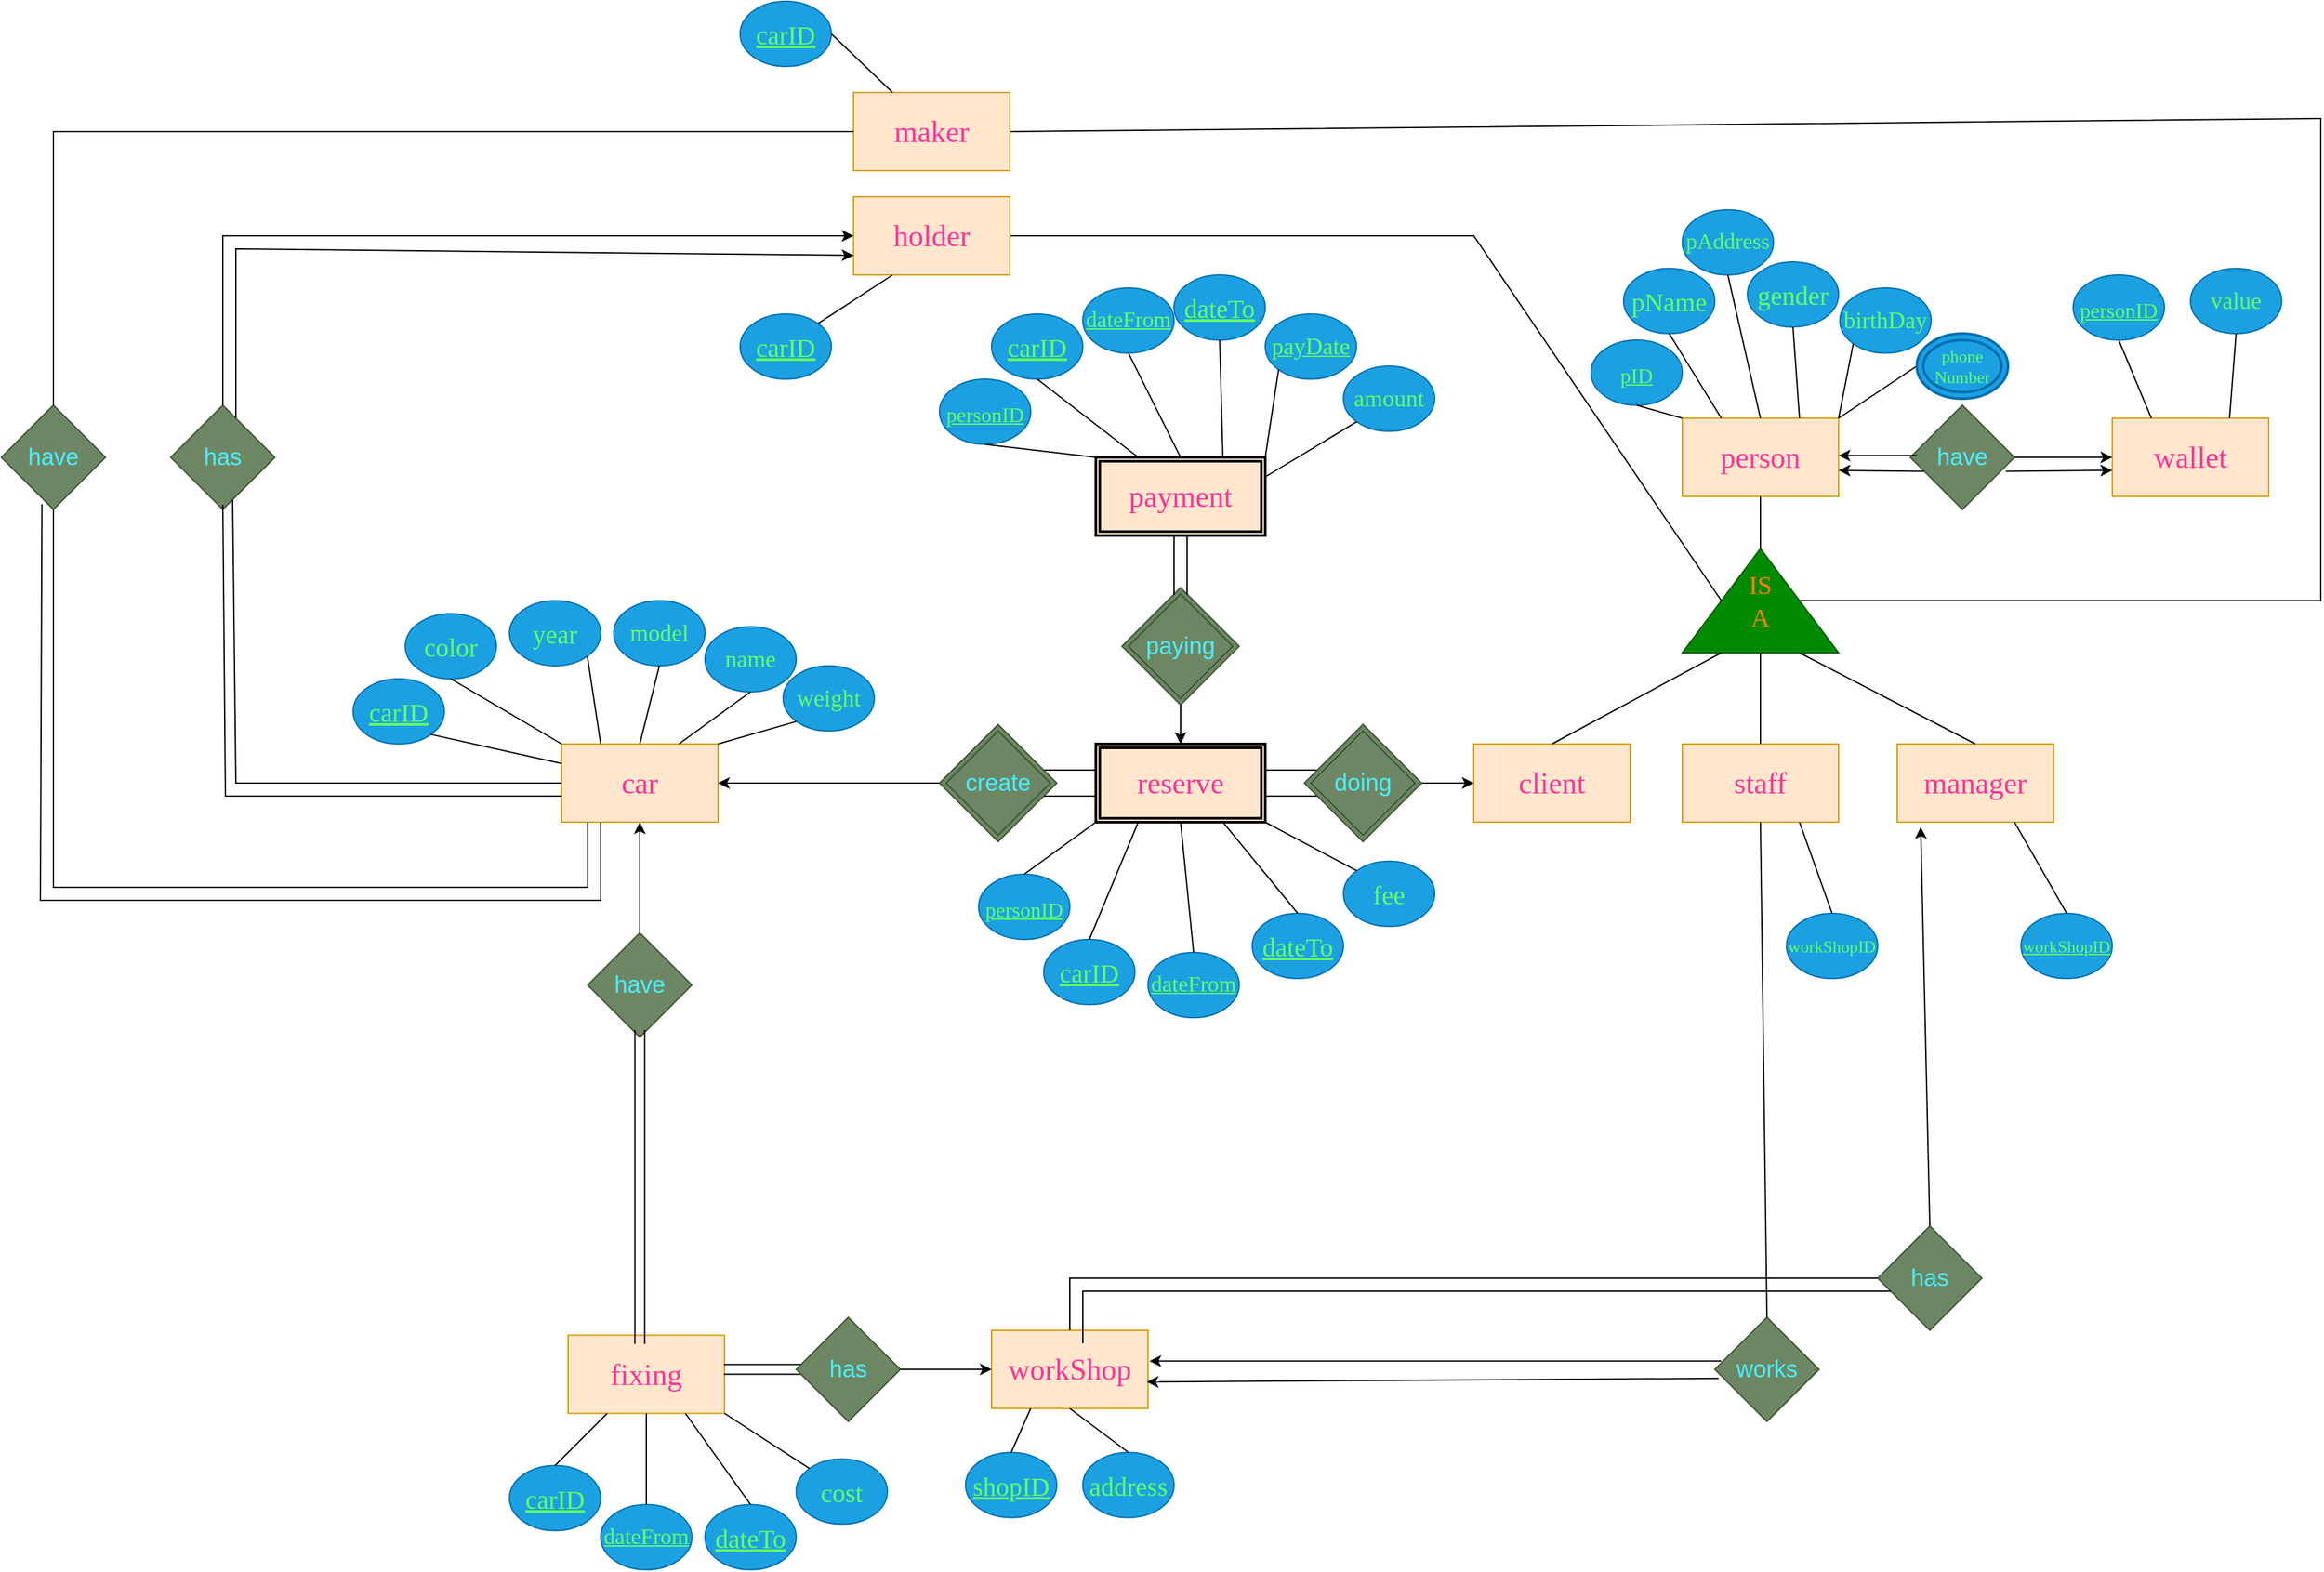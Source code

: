 <mxfile version="26.0.16">
  <diagram name="Page-1" id="fRl2iyi_1uMQqEXPaFhm">
    <mxGraphModel dx="2927" dy="2551" grid="1" gridSize="10" guides="1" tooltips="1" connect="1" arrows="1" fold="1" page="1" pageScale="1" pageWidth="827" pageHeight="1169" math="0" shadow="0">
      <root>
        <mxCell id="0" />
        <mxCell id="1" parent="0" />
        <mxCell id="0OkCAmIAAI_HGi2Hv4Mh-1" value="&lt;font&gt;car&lt;/font&gt;" style="rounded=0;whiteSpace=wrap;html=1;fillColor=#ffe6cc;strokeColor=#d79b00;fontColor=#FF3399;fontFamily=Comic Sans MS;fontSize=23;" parent="1" vertex="1">
          <mxGeometry x="190" y="320" width="120" height="60" as="geometry" />
        </mxCell>
        <mxCell id="0OkCAmIAAI_HGi2Hv4Mh-3" value="&lt;font&gt;client&lt;/font&gt;" style="rounded=0;whiteSpace=wrap;html=1;fillColor=#ffe6cc;strokeColor=#d79b00;fontColor=#FF3399;fontFamily=Comic Sans MS;fontSize=23;" parent="1" vertex="1">
          <mxGeometry x="890" y="320" width="120" height="60" as="geometry" />
        </mxCell>
        <mxCell id="cT8WpWTsaV4JPf6rcDv3-7" value="" style="shape=partialRectangle;whiteSpace=wrap;html=1;left=0;right=0;fillColor=none;" parent="1" vertex="1">
          <mxGeometry x="560" y="340" width="40" height="20" as="geometry" />
        </mxCell>
        <mxCell id="cT8WpWTsaV4JPf6rcDv3-8" value="" style="endArrow=classic;html=1;rounded=0;entryX=1;entryY=0.5;entryDx=0;entryDy=0;" parent="1" target="0OkCAmIAAI_HGi2Hv4Mh-1" edge="1">
          <mxGeometry width="50" height="50" relative="1" as="geometry">
            <mxPoint x="480" y="350" as="sourcePoint" />
            <mxPoint x="530" y="300" as="targetPoint" />
          </mxGeometry>
        </mxCell>
        <mxCell id="cT8WpWTsaV4JPf6rcDv3-11" value="" style="shape=partialRectangle;whiteSpace=wrap;html=1;left=0;right=0;fillColor=none;" parent="1" vertex="1">
          <mxGeometry x="730" y="340" width="40" height="20" as="geometry" />
        </mxCell>
        <mxCell id="cT8WpWTsaV4JPf6rcDv3-13" value="" style="endArrow=classic;html=1;rounded=0;entryX=0;entryY=0.5;entryDx=0;entryDy=0;exitX=1;exitY=0.5;exitDx=0;exitDy=0;" parent="1" target="0OkCAmIAAI_HGi2Hv4Mh-3" edge="1">
          <mxGeometry width="50" height="50" relative="1" as="geometry">
            <mxPoint x="840" y="350" as="sourcePoint" />
            <mxPoint x="450" y="360" as="targetPoint" />
          </mxGeometry>
        </mxCell>
        <mxCell id="cT8WpWTsaV4JPf6rcDv3-29" value="reserve" style="shape=ext;double=1;rounded=0;whiteSpace=wrap;html=1;fillColor=#ffe6cc;strokeColor=#000000;fontColor=#FF3399;align=center;verticalAlign=middle;fontFamily=Comic Sans MS;fontSize=23;strokeWidth=2;" parent="1" vertex="1">
          <mxGeometry x="600" y="320" width="130" height="60" as="geometry" />
        </mxCell>
        <mxCell id="cT8WpWTsaV4JPf6rcDv3-30" value="&lt;u style=&quot;font-size: 16px;&quot;&gt;personID&lt;/u&gt;" style="ellipse;whiteSpace=wrap;html=1;fillColor=#1ba1e2;fontColor=#66FF66;strokeColor=#006EAF;fontFamily=Times New Roman;fontSize=20;" parent="1" vertex="1">
          <mxGeometry x="510" y="420" width="70" height="50" as="geometry" />
        </mxCell>
        <mxCell id="cT8WpWTsaV4JPf6rcDv3-31" value="" style="endArrow=none;html=1;rounded=0;exitX=0.5;exitY=0;exitDx=0;exitDy=0;entryX=0;entryY=1;entryDx=0;entryDy=0;" parent="1" source="cT8WpWTsaV4JPf6rcDv3-30" target="cT8WpWTsaV4JPf6rcDv3-29" edge="1">
          <mxGeometry width="50" height="50" relative="1" as="geometry">
            <mxPoint x="545" y="580" as="sourcePoint" />
            <mxPoint x="675" y="520" as="targetPoint" />
          </mxGeometry>
        </mxCell>
        <mxCell id="cT8WpWTsaV4JPf6rcDv3-32" value="&lt;u&gt;carID&lt;/u&gt;" style="ellipse;whiteSpace=wrap;html=1;fillColor=#1ba1e2;fontColor=#66FF66;strokeColor=#006EAF;fontFamily=Times New Roman;fontSize=20;" parent="1" vertex="1">
          <mxGeometry x="560" y="470" width="70" height="50" as="geometry" />
        </mxCell>
        <mxCell id="cT8WpWTsaV4JPf6rcDv3-33" value="" style="endArrow=none;html=1;rounded=0;exitX=0.5;exitY=0;exitDx=0;exitDy=0;entryX=0.25;entryY=1;entryDx=0;entryDy=0;" parent="1" source="cT8WpWTsaV4JPf6rcDv3-32" target="cT8WpWTsaV4JPf6rcDv3-29" edge="1">
          <mxGeometry width="50" height="50" relative="1" as="geometry">
            <mxPoint x="615" y="620" as="sourcePoint" />
            <mxPoint x="670" y="420" as="targetPoint" />
          </mxGeometry>
        </mxCell>
        <mxCell id="F3ZU3AXajDH6FVEXSSdn-1" value="&lt;u&gt;dateFrom&lt;/u&gt;" style="ellipse;whiteSpace=wrap;html=1;fillColor=#1ba1e2;fontColor=#66FF66;strokeColor=#006EAF;fontFamily=Times New Roman;fontSize=17;" parent="1" vertex="1">
          <mxGeometry x="640" y="480" width="70" height="50" as="geometry" />
        </mxCell>
        <mxCell id="F3ZU3AXajDH6FVEXSSdn-2" value="" style="endArrow=none;html=1;rounded=0;exitX=0.5;exitY=0;exitDx=0;exitDy=0;entryX=0.5;entryY=1;entryDx=0;entryDy=0;" parent="1" source="F3ZU3AXajDH6FVEXSSdn-1" target="cT8WpWTsaV4JPf6rcDv3-29" edge="1">
          <mxGeometry width="50" height="50" relative="1" as="geometry">
            <mxPoint x="695" y="650" as="sourcePoint" />
            <mxPoint x="713" y="410" as="targetPoint" />
          </mxGeometry>
        </mxCell>
        <mxCell id="F3ZU3AXajDH6FVEXSSdn-3" value="&lt;u&gt;dateTo&lt;/u&gt;" style="ellipse;whiteSpace=wrap;html=1;fillColor=#1ba1e2;fontColor=#66FF66;strokeColor=#006EAF;fontFamily=Times New Roman;fontSize=20;" parent="1" vertex="1">
          <mxGeometry x="720" y="450" width="70" height="50" as="geometry" />
        </mxCell>
        <mxCell id="F3ZU3AXajDH6FVEXSSdn-4" value="" style="endArrow=none;html=1;rounded=0;exitX=0.5;exitY=0;exitDx=0;exitDy=0;entryX=0.75;entryY=1;entryDx=0;entryDy=0;" parent="1" source="F3ZU3AXajDH6FVEXSSdn-3" target="cT8WpWTsaV4JPf6rcDv3-29" edge="1">
          <mxGeometry width="50" height="50" relative="1" as="geometry">
            <mxPoint x="775" y="620" as="sourcePoint" />
            <mxPoint x="793" y="380" as="targetPoint" />
          </mxGeometry>
        </mxCell>
        <mxCell id="F3ZU3AXajDH6FVEXSSdn-5" value="fee" style="ellipse;whiteSpace=wrap;html=1;fillColor=#1ba1e2;fontColor=#66FF66;strokeColor=#006EAF;fontFamily=Times New Roman;fontSize=20;" parent="1" vertex="1">
          <mxGeometry x="790" y="410" width="70" height="50" as="geometry" />
        </mxCell>
        <mxCell id="F3ZU3AXajDH6FVEXSSdn-6" value="" style="endArrow=none;html=1;rounded=0;exitX=0;exitY=0;exitDx=0;exitDy=0;entryX=1;entryY=1;entryDx=0;entryDy=0;" parent="1" source="F3ZU3AXajDH6FVEXSSdn-5" target="cT8WpWTsaV4JPf6rcDv3-29" edge="1">
          <mxGeometry width="50" height="50" relative="1" as="geometry">
            <mxPoint x="835" y="570" as="sourcePoint" />
            <mxPoint x="853" y="330" as="targetPoint" />
          </mxGeometry>
        </mxCell>
        <mxCell id="F3ZU3AXajDH6FVEXSSdn-7" value="payment" style="shape=ext;double=1;rounded=0;whiteSpace=wrap;html=1;strokeColor=#000000;strokeWidth=2;align=center;verticalAlign=middle;fontFamily=Comic Sans MS;fontSize=23;fontColor=#FF3399;fillColor=#ffe6cc;" parent="1" vertex="1">
          <mxGeometry x="600" y="100" width="130" height="60" as="geometry" />
        </mxCell>
        <mxCell id="F3ZU3AXajDH6FVEXSSdn-8" value="&lt;font face=&quot;Tahoma&quot; style=&quot;font-size: 20px;&quot;&gt;IS&lt;/font&gt;&lt;div&gt;&lt;font face=&quot;Tahoma&quot; style=&quot;font-size: 20px;&quot;&gt;A&lt;/font&gt;&lt;/div&gt;" style="triangle;whiteSpace=wrap;html=1;direction=north;fillColor=#008a00;fontColor=#FF8000;strokeColor=#005700;fontSize=19;fontFamily=Lucida Console;" parent="1" vertex="1">
          <mxGeometry x="1050" y="170" width="120" height="80" as="geometry" />
        </mxCell>
        <mxCell id="F3ZU3AXajDH6FVEXSSdn-9" value="person" style="rounded=0;whiteSpace=wrap;html=1;fillColor=#ffe6cc;strokeColor=#d79b00;fontColor=#FF3399;fontFamily=Comic Sans MS;fontSize=23;" parent="1" vertex="1">
          <mxGeometry x="1050" y="70" width="120" height="60" as="geometry" />
        </mxCell>
        <mxCell id="F3ZU3AXajDH6FVEXSSdn-10" value="" style="endArrow=none;html=1;rounded=0;entryX=0.5;entryY=1;entryDx=0;entryDy=0;exitX=1;exitY=0.5;exitDx=0;exitDy=0;" parent="1" source="F3ZU3AXajDH6FVEXSSdn-8" target="F3ZU3AXajDH6FVEXSSdn-9" edge="1">
          <mxGeometry width="50" height="50" relative="1" as="geometry">
            <mxPoint x="1020" y="80" as="sourcePoint" />
            <mxPoint x="1070" y="30" as="targetPoint" />
          </mxGeometry>
        </mxCell>
        <mxCell id="F3ZU3AXajDH6FVEXSSdn-11" value="&lt;font style=&quot;font-size: 16px;&quot;&gt;&lt;u&gt;pID&lt;/u&gt;&lt;/font&gt;" style="ellipse;whiteSpace=wrap;html=1;fillColor=#1ba1e2;fontColor=#66FF66;strokeColor=#006EAF;fontFamily=Times New Roman;fontSize=20;" parent="1" vertex="1">
          <mxGeometry x="980" y="10" width="70" height="50" as="geometry" />
        </mxCell>
        <mxCell id="F3ZU3AXajDH6FVEXSSdn-12" value="" style="endArrow=none;html=1;rounded=0;exitX=0;exitY=0;exitDx=0;exitDy=0;entryX=0.5;entryY=1;entryDx=0;entryDy=0;" parent="1" source="F3ZU3AXajDH6FVEXSSdn-9" target="F3ZU3AXajDH6FVEXSSdn-11" edge="1">
          <mxGeometry width="50" height="50" relative="1" as="geometry">
            <mxPoint x="1165" as="sourcePoint" />
            <mxPoint x="1295" y="-60" as="targetPoint" />
          </mxGeometry>
        </mxCell>
        <mxCell id="F3ZU3AXajDH6FVEXSSdn-13" value="pName" style="ellipse;whiteSpace=wrap;html=1;fillColor=#1ba1e2;fontColor=#66FF66;strokeColor=#006EAF;fontFamily=Times New Roman;fontSize=20;" parent="1" vertex="1">
          <mxGeometry x="1005" y="-45" width="70" height="50" as="geometry" />
        </mxCell>
        <mxCell id="F3ZU3AXajDH6FVEXSSdn-14" value="" style="endArrow=none;html=1;rounded=0;exitX=0.25;exitY=0;exitDx=0;exitDy=0;entryX=0.5;entryY=1;entryDx=0;entryDy=0;" parent="1" source="F3ZU3AXajDH6FVEXSSdn-9" target="F3ZU3AXajDH6FVEXSSdn-13" edge="1">
          <mxGeometry width="50" height="50" relative="1" as="geometry">
            <mxPoint x="1195" as="sourcePoint" />
            <mxPoint x="1380" y="-50" as="targetPoint" />
          </mxGeometry>
        </mxCell>
        <mxCell id="F3ZU3AXajDH6FVEXSSdn-15" value="pAddress" style="ellipse;whiteSpace=wrap;html=1;fillColor=#1ba1e2;fontColor=#66FF66;strokeColor=#006EAF;fontFamily=Times New Roman;fontSize=17;" parent="1" vertex="1">
          <mxGeometry x="1050" y="-90" width="70" height="50" as="geometry" />
        </mxCell>
        <mxCell id="F3ZU3AXajDH6FVEXSSdn-16" value="" style="endArrow=none;html=1;rounded=0;exitX=0.5;exitY=0;exitDx=0;exitDy=0;entryX=0.5;entryY=1;entryDx=0;entryDy=0;" parent="1" source="F3ZU3AXajDH6FVEXSSdn-9" target="F3ZU3AXajDH6FVEXSSdn-15" edge="1">
          <mxGeometry width="50" height="50" relative="1" as="geometry">
            <mxPoint x="1225" as="sourcePoint" />
            <mxPoint x="1460" y="-20" as="targetPoint" />
          </mxGeometry>
        </mxCell>
        <mxCell id="F3ZU3AXajDH6FVEXSSdn-17" value="gender" style="ellipse;whiteSpace=wrap;html=1;fillColor=#1ba1e2;fontColor=#66FF66;strokeColor=#006EAF;fontFamily=Times New Roman;fontSize=20;" parent="1" vertex="1">
          <mxGeometry x="1100" y="-50" width="70" height="50" as="geometry" />
        </mxCell>
        <mxCell id="F3ZU3AXajDH6FVEXSSdn-18" value="" style="endArrow=none;html=1;rounded=0;exitX=0.75;exitY=0;exitDx=0;exitDy=0;entryX=0.5;entryY=1;entryDx=0;entryDy=0;" parent="1" source="F3ZU3AXajDH6FVEXSSdn-9" target="F3ZU3AXajDH6FVEXSSdn-17" edge="1">
          <mxGeometry width="50" height="50" relative="1" as="geometry">
            <mxPoint x="1255" y="15" as="sourcePoint" />
            <mxPoint x="1520" y="30" as="targetPoint" />
          </mxGeometry>
        </mxCell>
        <mxCell id="F3ZU3AXajDH6FVEXSSdn-19" value="birthDay" style="ellipse;whiteSpace=wrap;html=1;fillColor=#1ba1e2;fontColor=#66FF66;strokeColor=#006EAF;fontFamily=Times New Roman;fontSize=18;" parent="1" vertex="1">
          <mxGeometry x="1171" y="-30" width="70" height="50" as="geometry" />
        </mxCell>
        <mxCell id="F3ZU3AXajDH6FVEXSSdn-20" value="" style="endArrow=none;html=1;rounded=0;entryX=0;entryY=1;entryDx=0;entryDy=0;exitX=1;exitY=0;exitDx=0;exitDy=0;" parent="1" source="F3ZU3AXajDH6FVEXSSdn-9" target="F3ZU3AXajDH6FVEXSSdn-19" edge="1">
          <mxGeometry width="50" height="50" relative="1" as="geometry">
            <mxPoint x="1255" y="30" as="sourcePoint" />
            <mxPoint x="1460" y="100" as="targetPoint" />
          </mxGeometry>
        </mxCell>
        <mxCell id="F3ZU3AXajDH6FVEXSSdn-21" value="" style="endArrow=none;html=1;rounded=0;exitX=1;exitY=0;exitDx=0;exitDy=0;entryX=0;entryY=0.5;entryDx=0;entryDy=0;" parent="1" source="F3ZU3AXajDH6FVEXSSdn-9" target="F3ZU3AXajDH6FVEXSSdn-22" edge="1">
          <mxGeometry width="50" height="50" relative="1" as="geometry">
            <mxPoint x="1255" y="45" as="sourcePoint" />
            <mxPoint x="1285" y="90" as="targetPoint" />
          </mxGeometry>
        </mxCell>
        <mxCell id="F3ZU3AXajDH6FVEXSSdn-22" value="&lt;font style=&quot;font-size: 13px;&quot;&gt;phone&lt;/font&gt;&lt;div&gt;&lt;font style=&quot;font-size: 13px;&quot;&gt;Number&lt;/font&gt;&lt;/div&gt;" style="ellipse;shape=doubleEllipse;whiteSpace=wrap;html=1;fillColor=#1ba1e2;fontColor=#66FF66;strokeColor=light-dark(#006EAF, #030607);strokeWidth=2;fontFamily=Times New Roman;" parent="1" vertex="1">
          <mxGeometry x="1230" y="5" width="70" height="50" as="geometry" />
        </mxCell>
        <mxCell id="F3ZU3AXajDH6FVEXSSdn-23" value="" style="endArrow=none;html=1;rounded=0;entryX=0;entryY=0.25;entryDx=0;entryDy=0;exitX=0.5;exitY=0;exitDx=0;exitDy=0;" parent="1" source="0OkCAmIAAI_HGi2Hv4Mh-3" target="F3ZU3AXajDH6FVEXSSdn-8" edge="1">
          <mxGeometry width="50" height="50" relative="1" as="geometry">
            <mxPoint x="910" y="240" as="sourcePoint" />
            <mxPoint x="960" y="190" as="targetPoint" />
          </mxGeometry>
        </mxCell>
        <mxCell id="F3ZU3AXajDH6FVEXSSdn-28" value="" style="rhombus;whiteSpace=wrap;html=1;strokeColor=#3A5431;align=center;verticalAlign=middle;fontFamily=Helvetica;fontSize=18;fontColor=#4AEFFF;labelBackgroundColor=none;fillColor=#6d8764;" parent="1" vertex="1">
          <mxGeometry x="480" y="305" width="90" height="90" as="geometry" />
        </mxCell>
        <mxCell id="F3ZU3AXajDH6FVEXSSdn-29" value="create" style="rhombus;whiteSpace=wrap;html=1;fontColor=#4AEFFF;labelBackgroundColor=none;fillColor=#6d8764;strokeColor=light-dark(#3A5431, #111410);fontSize=18;" parent="1" vertex="1">
          <mxGeometry x="485" y="310" width="80" height="80" as="geometry" />
        </mxCell>
        <mxCell id="F3ZU3AXajDH6FVEXSSdn-30" value="" style="rhombus;whiteSpace=wrap;html=1;strokeColor=#3A5431;align=center;verticalAlign=middle;fontFamily=Helvetica;fontSize=18;fontColor=#4AEFFF;labelBackgroundColor=none;fillColor=#6d8764;" parent="1" vertex="1">
          <mxGeometry x="760" y="305" width="90" height="90" as="geometry" />
        </mxCell>
        <mxCell id="F3ZU3AXajDH6FVEXSSdn-31" value="doing" style="rhombus;whiteSpace=wrap;html=1;fontColor=#4AEFFF;labelBackgroundColor=none;fillColor=#6d8764;strokeColor=light-dark(#3A5431, #111410);fontSize=18;" parent="1" vertex="1">
          <mxGeometry x="765" y="310" width="80" height="80" as="geometry" />
        </mxCell>
        <mxCell id="F3ZU3AXajDH6FVEXSSdn-33" value="" style="rhombus;whiteSpace=wrap;html=1;strokeColor=#3A5431;align=center;verticalAlign=middle;fontFamily=Helvetica;fontSize=18;fontColor=#4AEFFF;labelBackgroundColor=none;fillColor=#6d8764;" parent="1" vertex="1">
          <mxGeometry x="620" y="200" width="90" height="90" as="geometry" />
        </mxCell>
        <mxCell id="F3ZU3AXajDH6FVEXSSdn-34" value="paying" style="rhombus;whiteSpace=wrap;html=1;fontColor=#4AEFFF;labelBackgroundColor=none;fillColor=#6d8764;strokeColor=light-dark(#3A5431, #111410);fontSize=18;" parent="1" vertex="1">
          <mxGeometry x="625" y="205" width="80" height="80" as="geometry" />
        </mxCell>
        <mxCell id="F3ZU3AXajDH6FVEXSSdn-37" value="" style="shape=partialRectangle;whiteSpace=wrap;html=1;left=0;right=0;fillColor=none;direction=south;" parent="1" vertex="1">
          <mxGeometry x="660" y="160" width="10" height="45" as="geometry" />
        </mxCell>
        <mxCell id="F3ZU3AXajDH6FVEXSSdn-40" value="" style="endArrow=classic;html=1;rounded=0;entryX=0.5;entryY=0;entryDx=0;entryDy=0;exitX=0.5;exitY=1;exitDx=0;exitDy=0;" parent="1" source="F3ZU3AXajDH6FVEXSSdn-33" target="cT8WpWTsaV4JPf6rcDv3-29" edge="1">
          <mxGeometry width="50" height="50" relative="1" as="geometry">
            <mxPoint x="460" y="110" as="sourcePoint" />
            <mxPoint x="510" y="60" as="targetPoint" />
          </mxGeometry>
        </mxCell>
        <mxCell id="F3ZU3AXajDH6FVEXSSdn-41" value="&lt;u style=&quot;font-size: 16px;&quot;&gt;personID&lt;/u&gt;" style="ellipse;whiteSpace=wrap;html=1;fillColor=#1ba1e2;fontColor=#66FF66;strokeColor=#006EAF;fontFamily=Times New Roman;fontSize=20;" parent="1" vertex="1">
          <mxGeometry x="480" y="40" width="70" height="50" as="geometry" />
        </mxCell>
        <mxCell id="F3ZU3AXajDH6FVEXSSdn-42" value="" style="endArrow=none;html=1;rounded=0;exitX=0.5;exitY=1;exitDx=0;exitDy=0;entryX=0;entryY=0;entryDx=0;entryDy=0;" parent="1" source="F3ZU3AXajDH6FVEXSSdn-41" target="F3ZU3AXajDH6FVEXSSdn-7" edge="1">
          <mxGeometry width="50" height="50" relative="1" as="geometry">
            <mxPoint x="580" y="120" as="sourcePoint" />
            <mxPoint x="607.5" y="100" as="targetPoint" />
          </mxGeometry>
        </mxCell>
        <mxCell id="F3ZU3AXajDH6FVEXSSdn-43" value="&lt;u&gt;carID&lt;/u&gt;" style="ellipse;whiteSpace=wrap;html=1;fillColor=#1ba1e2;fontColor=#66FF66;strokeColor=#006EAF;fontFamily=Times New Roman;fontSize=20;" parent="1" vertex="1">
          <mxGeometry x="520" y="-10" width="70" height="50" as="geometry" />
        </mxCell>
        <mxCell id="F3ZU3AXajDH6FVEXSSdn-44" value="" style="endArrow=none;html=1;rounded=0;exitX=0.5;exitY=1;exitDx=0;exitDy=0;entryX=0.25;entryY=0;entryDx=0;entryDy=0;" parent="1" source="F3ZU3AXajDH6FVEXSSdn-43" target="F3ZU3AXajDH6FVEXSSdn-7" edge="1">
          <mxGeometry width="50" height="50" relative="1" as="geometry">
            <mxPoint x="650" y="160" as="sourcePoint" />
            <mxPoint x="668" y="-80" as="targetPoint" />
          </mxGeometry>
        </mxCell>
        <mxCell id="F3ZU3AXajDH6FVEXSSdn-45" value="&lt;u&gt;dateFrom&lt;/u&gt;" style="ellipse;whiteSpace=wrap;html=1;fillColor=#1ba1e2;fontColor=#66FF66;strokeColor=#006EAF;fontFamily=Times New Roman;fontSize=17;" parent="1" vertex="1">
          <mxGeometry x="590" y="-30" width="70" height="50" as="geometry" />
        </mxCell>
        <mxCell id="F3ZU3AXajDH6FVEXSSdn-46" value="" style="endArrow=none;html=1;rounded=0;exitX=0.5;exitY=1;exitDx=0;exitDy=0;entryX=0.5;entryY=0;entryDx=0;entryDy=0;" parent="1" source="F3ZU3AXajDH6FVEXSSdn-45" target="F3ZU3AXajDH6FVEXSSdn-7" edge="1">
          <mxGeometry width="50" height="50" relative="1" as="geometry">
            <mxPoint x="730" y="190" as="sourcePoint" />
            <mxPoint x="700" y="-80" as="targetPoint" />
          </mxGeometry>
        </mxCell>
        <mxCell id="F3ZU3AXajDH6FVEXSSdn-47" value="&lt;u&gt;dateTo&lt;/u&gt;" style="ellipse;whiteSpace=wrap;html=1;fillColor=#1ba1e2;fontColor=#66FF66;strokeColor=#006EAF;fontFamily=Times New Roman;fontSize=20;direction=west;" parent="1" vertex="1">
          <mxGeometry x="660" y="-40" width="70" height="50" as="geometry" />
        </mxCell>
        <mxCell id="F3ZU3AXajDH6FVEXSSdn-48" value="" style="endArrow=none;html=1;rounded=0;exitX=0.5;exitY=0;exitDx=0;exitDy=0;entryX=0.75;entryY=0;entryDx=0;entryDy=0;" parent="1" source="F3ZU3AXajDH6FVEXSSdn-47" target="F3ZU3AXajDH6FVEXSSdn-7" edge="1">
          <mxGeometry width="50" height="50" relative="1" as="geometry">
            <mxPoint x="810" y="160" as="sourcePoint" />
            <mxPoint x="733" y="-80" as="targetPoint" />
          </mxGeometry>
        </mxCell>
        <mxCell id="F3ZU3AXajDH6FVEXSSdn-53" value="&lt;u&gt;payDate&lt;/u&gt;" style="ellipse;whiteSpace=wrap;html=1;fillColor=#1ba1e2;fontColor=#66FF66;strokeColor=#006EAF;fontFamily=Times New Roman;fontSize=18;" parent="1" vertex="1">
          <mxGeometry x="730" y="-10" width="70" height="50" as="geometry" />
        </mxCell>
        <mxCell id="F3ZU3AXajDH6FVEXSSdn-54" value="" style="endArrow=none;html=1;rounded=0;exitX=1;exitY=0;exitDx=0;exitDy=0;entryX=0;entryY=1;entryDx=0;entryDy=0;" parent="1" source="F3ZU3AXajDH6FVEXSSdn-7" target="F3ZU3AXajDH6FVEXSSdn-53" edge="1">
          <mxGeometry width="50" height="50" relative="1" as="geometry">
            <mxPoint x="720" y="-225" as="sourcePoint" />
            <mxPoint x="1070" y="-280" as="targetPoint" />
          </mxGeometry>
        </mxCell>
        <mxCell id="F3ZU3AXajDH6FVEXSSdn-55" value="amount" style="ellipse;whiteSpace=wrap;html=1;fillColor=#1ba1e2;fontColor=#66FF66;strokeColor=#006EAF;fontFamily=Times New Roman;fontSize=18;" parent="1" vertex="1">
          <mxGeometry x="790" y="30" width="70" height="50" as="geometry" />
        </mxCell>
        <mxCell id="F3ZU3AXajDH6FVEXSSdn-56" value="" style="endArrow=none;html=1;rounded=0;entryX=0;entryY=1;entryDx=0;entryDy=0;exitX=1;exitY=0.25;exitDx=0;exitDy=0;" parent="1" source="F3ZU3AXajDH6FVEXSSdn-7" target="F3ZU3AXajDH6FVEXSSdn-55" edge="1">
          <mxGeometry width="50" height="50" relative="1" as="geometry">
            <mxPoint x="720" y="-210" as="sourcePoint" />
            <mxPoint x="1010" y="-210" as="targetPoint" />
          </mxGeometry>
        </mxCell>
        <mxCell id="F3ZU3AXajDH6FVEXSSdn-85" value="&lt;font&gt;fixing&lt;/font&gt;" style="rounded=0;whiteSpace=wrap;html=1;fillColor=#ffe6cc;strokeColor=#d79b00;fontColor=#FF3399;fontFamily=Comic Sans MS;fontSize=23;" parent="1" vertex="1">
          <mxGeometry x="195" y="773.75" width="120" height="60" as="geometry" />
        </mxCell>
        <mxCell id="F3ZU3AXajDH6FVEXSSdn-86" value="&lt;u&gt;dateFrom&lt;/u&gt;" style="ellipse;whiteSpace=wrap;html=1;fillColor=#1ba1e2;fontColor=#66FF66;strokeColor=#006EAF;fontFamily=Times New Roman;fontSize=17;" parent="1" vertex="1">
          <mxGeometry x="220" y="903.75" width="70" height="50" as="geometry" />
        </mxCell>
        <mxCell id="F3ZU3AXajDH6FVEXSSdn-87" value="" style="endArrow=none;html=1;rounded=0;exitX=0.5;exitY=0;exitDx=0;exitDy=0;entryX=0.5;entryY=1;entryDx=0;entryDy=0;" parent="1" source="F3ZU3AXajDH6FVEXSSdn-86" target="F3ZU3AXajDH6FVEXSSdn-85" edge="1">
          <mxGeometry width="50" height="50" relative="1" as="geometry">
            <mxPoint x="275" y="1108.75" as="sourcePoint" />
            <mxPoint x="245" y="838.75" as="targetPoint" />
          </mxGeometry>
        </mxCell>
        <mxCell id="F3ZU3AXajDH6FVEXSSdn-88" value="&lt;u&gt;dateTo&lt;/u&gt;" style="ellipse;whiteSpace=wrap;html=1;fillColor=#1ba1e2;fontColor=#66FF66;strokeColor=#006EAF;fontFamily=Times New Roman;fontSize=20;" parent="1" vertex="1">
          <mxGeometry x="300" y="903.75" width="70" height="50" as="geometry" />
        </mxCell>
        <mxCell id="F3ZU3AXajDH6FVEXSSdn-89" value="" style="endArrow=none;html=1;rounded=0;exitX=0.5;exitY=0;exitDx=0;exitDy=0;entryX=0.75;entryY=1;entryDx=0;entryDy=0;" parent="1" source="F3ZU3AXajDH6FVEXSSdn-88" target="F3ZU3AXajDH6FVEXSSdn-85" edge="1">
          <mxGeometry width="50" height="50" relative="1" as="geometry">
            <mxPoint x="355" y="1078.75" as="sourcePoint" />
            <mxPoint x="278" y="838.75" as="targetPoint" />
          </mxGeometry>
        </mxCell>
        <mxCell id="F3ZU3AXajDH6FVEXSSdn-91" value="&lt;u&gt;carID&lt;/u&gt;" style="ellipse;whiteSpace=wrap;html=1;fillColor=#1ba1e2;fontColor=#66FF66;strokeColor=#006EAF;fontFamily=Times New Roman;fontSize=20;" parent="1" vertex="1">
          <mxGeometry x="150" y="873.75" width="70" height="50" as="geometry" />
        </mxCell>
        <mxCell id="F3ZU3AXajDH6FVEXSSdn-92" value="" style="endArrow=none;html=1;rounded=0;exitX=0.5;exitY=0;exitDx=0;exitDy=0;entryX=0.25;entryY=1;entryDx=0;entryDy=0;" parent="1" source="F3ZU3AXajDH6FVEXSSdn-91" target="F3ZU3AXajDH6FVEXSSdn-85" edge="1">
          <mxGeometry width="50" height="50" relative="1" as="geometry">
            <mxPoint x="195" y="1058.75" as="sourcePoint" />
            <mxPoint x="213" y="818.75" as="targetPoint" />
          </mxGeometry>
        </mxCell>
        <mxCell id="F3ZU3AXajDH6FVEXSSdn-93" value="cost" style="ellipse;whiteSpace=wrap;html=1;fillColor=#1ba1e2;fontColor=#66FF66;strokeColor=#006EAF;fontFamily=Times New Roman;fontSize=20;" parent="1" vertex="1">
          <mxGeometry x="370" y="868.75" width="70" height="50" as="geometry" />
        </mxCell>
        <mxCell id="F3ZU3AXajDH6FVEXSSdn-94" value="" style="endArrow=none;html=1;rounded=0;exitX=0;exitY=0;exitDx=0;exitDy=0;entryX=1;entryY=1;entryDx=0;entryDy=0;" parent="1" source="F3ZU3AXajDH6FVEXSSdn-93" target="F3ZU3AXajDH6FVEXSSdn-85" edge="1">
          <mxGeometry width="50" height="50" relative="1" as="geometry">
            <mxPoint x="425" y="1028.75" as="sourcePoint" />
            <mxPoint x="320" y="838.75" as="targetPoint" />
          </mxGeometry>
        </mxCell>
        <mxCell id="F3ZU3AXajDH6FVEXSSdn-95" value="have" style="rhombus;whiteSpace=wrap;html=1;fontColor=#4AEFFF;labelBackgroundColor=none;fillColor=#6d8764;strokeColor=light-dark(#3A5431, #111410);fontSize=18;" parent="1" vertex="1">
          <mxGeometry x="210" y="465" width="80" height="80" as="geometry" />
        </mxCell>
        <mxCell id="F3ZU3AXajDH6FVEXSSdn-96" value="" style="endArrow=classic;html=1;rounded=0;entryX=0.5;entryY=1;entryDx=0;entryDy=0;exitX=0.5;exitY=0;exitDx=0;exitDy=0;" parent="1" source="F3ZU3AXajDH6FVEXSSdn-95" target="0OkCAmIAAI_HGi2Hv4Mh-1" edge="1">
          <mxGeometry width="50" height="50" relative="1" as="geometry">
            <mxPoint x="65" y="480" as="sourcePoint" />
            <mxPoint x="115" y="430" as="targetPoint" />
          </mxGeometry>
        </mxCell>
        <mxCell id="F3ZU3AXajDH6FVEXSSdn-97" value="" style="shape=partialRectangle;whiteSpace=wrap;html=1;left=0;right=0;fillColor=none;direction=south;" parent="1" vertex="1">
          <mxGeometry x="246.25" y="540" width="7.5" height="240" as="geometry" />
        </mxCell>
        <mxCell id="F3ZU3AXajDH6FVEXSSdn-99" value="" style="shape=partialRectangle;whiteSpace=wrap;html=1;left=0;right=0;fillColor=none;direction=west;" parent="1" vertex="1">
          <mxGeometry x="315" y="796.25" width="65" height="7.5" as="geometry" />
        </mxCell>
        <mxCell id="F3ZU3AXajDH6FVEXSSdn-100" value="&lt;font&gt;workShop&lt;/font&gt;" style="rounded=0;whiteSpace=wrap;html=1;fillColor=#ffe6cc;strokeColor=#d79b00;fontColor=#FF3399;fontFamily=Comic Sans MS;fontSize=23;" parent="1" vertex="1">
          <mxGeometry x="520" y="770" width="120" height="60" as="geometry" />
        </mxCell>
        <mxCell id="F3ZU3AXajDH6FVEXSSdn-102" value="address" style="ellipse;whiteSpace=wrap;html=1;fillColor=#1ba1e2;fontColor=#66FF66;strokeColor=#006EAF;fontFamily=Times New Roman;fontSize=20;direction=west;" parent="1" vertex="1">
          <mxGeometry x="590" y="863.75" width="70" height="50" as="geometry" />
        </mxCell>
        <mxCell id="F3ZU3AXajDH6FVEXSSdn-103" value="" style="endArrow=none;html=1;rounded=0;exitX=0.5;exitY=1;exitDx=0;exitDy=0;entryX=0.5;entryY=1;entryDx=0;entryDy=0;" parent="1" source="F3ZU3AXajDH6FVEXSSdn-100" target="F3ZU3AXajDH6FVEXSSdn-102" edge="1">
          <mxGeometry width="50" height="50" relative="1" as="geometry">
            <mxPoint x="430" y="733.75" as="sourcePoint" />
            <mxPoint x="750" y="643.75" as="targetPoint" />
          </mxGeometry>
        </mxCell>
        <mxCell id="F3ZU3AXajDH6FVEXSSdn-104" value="&lt;u&gt;shopID&lt;/u&gt;" style="ellipse;whiteSpace=wrap;html=1;fillColor=#1ba1e2;fontColor=#66FF66;strokeColor=#006EAF;fontFamily=Times New Roman;fontSize=20;" parent="1" vertex="1">
          <mxGeometry x="500" y="863.75" width="70" height="50" as="geometry" />
        </mxCell>
        <mxCell id="F3ZU3AXajDH6FVEXSSdn-105" value="" style="endArrow=none;html=1;rounded=0;exitX=0.5;exitY=0;exitDx=0;exitDy=0;entryX=0.25;entryY=1;entryDx=0;entryDy=0;" parent="1" source="F3ZU3AXajDH6FVEXSSdn-104" target="F3ZU3AXajDH6FVEXSSdn-100" edge="1">
          <mxGeometry width="50" height="50" relative="1" as="geometry">
            <mxPoint x="475" y="1073.75" as="sourcePoint" />
            <mxPoint x="540" y="873.75" as="targetPoint" />
          </mxGeometry>
        </mxCell>
        <mxCell id="F3ZU3AXajDH6FVEXSSdn-106" value="&lt;font&gt;staff&lt;/font&gt;" style="rounded=0;whiteSpace=wrap;html=1;fillColor=#ffe6cc;strokeColor=#d79b00;fontColor=#FF3399;fontFamily=Comic Sans MS;fontSize=23;" parent="1" vertex="1">
          <mxGeometry x="1050" y="320" width="120" height="60" as="geometry" />
        </mxCell>
        <mxCell id="F3ZU3AXajDH6FVEXSSdn-107" value="" style="endArrow=none;html=1;rounded=0;entryX=0;entryY=0.5;entryDx=0;entryDy=0;exitX=0.5;exitY=0;exitDx=0;exitDy=0;" parent="1" source="F3ZU3AXajDH6FVEXSSdn-106" target="F3ZU3AXajDH6FVEXSSdn-8" edge="1">
          <mxGeometry width="50" height="50" relative="1" as="geometry">
            <mxPoint x="1230" y="260" as="sourcePoint" />
            <mxPoint x="1280" y="210" as="targetPoint" />
          </mxGeometry>
        </mxCell>
        <mxCell id="F3ZU3AXajDH6FVEXSSdn-108" value="has" style="rhombus;whiteSpace=wrap;html=1;fontColor=#4AEFFF;labelBackgroundColor=none;fillColor=#6d8764;strokeColor=light-dark(#3A5431, #111410);fontSize=18;" parent="1" vertex="1">
          <mxGeometry x="370" y="760" width="80" height="80" as="geometry" />
        </mxCell>
        <mxCell id="F3ZU3AXajDH6FVEXSSdn-109" value="" style="endArrow=classic;html=1;rounded=0;entryX=0;entryY=0.5;entryDx=0;entryDy=0;" parent="1" target="F3ZU3AXajDH6FVEXSSdn-100" edge="1">
          <mxGeometry width="50" height="50" relative="1" as="geometry">
            <mxPoint x="450" y="800" as="sourcePoint" />
            <mxPoint x="500" y="750" as="targetPoint" />
          </mxGeometry>
        </mxCell>
        <mxCell id="F3ZU3AXajDH6FVEXSSdn-110" value="workShopID" style="ellipse;whiteSpace=wrap;html=1;fillColor=#1ba1e2;fontColor=#66FF66;strokeColor=#006EAF;fontFamily=Times New Roman;fontSize=13;" parent="1" vertex="1">
          <mxGeometry x="1130" y="450" width="70" height="50" as="geometry" />
        </mxCell>
        <mxCell id="F3ZU3AXajDH6FVEXSSdn-111" value="" style="endArrow=none;html=1;rounded=0;exitX=0.5;exitY=0;exitDx=0;exitDy=0;entryX=0.75;entryY=1;entryDx=0;entryDy=0;" parent="1" source="F3ZU3AXajDH6FVEXSSdn-110" target="F3ZU3AXajDH6FVEXSSdn-106" edge="1">
          <mxGeometry width="50" height="50" relative="1" as="geometry">
            <mxPoint x="1265" y="595" as="sourcePoint" />
            <mxPoint x="1160" y="405" as="targetPoint" />
          </mxGeometry>
        </mxCell>
        <mxCell id="F3ZU3AXajDH6FVEXSSdn-112" value="works" style="rhombus;whiteSpace=wrap;html=1;fontColor=#4AEFFF;labelBackgroundColor=none;fillColor=#6d8764;strokeColor=light-dark(#3A5431, #111410);fontSize=18;" parent="1" vertex="1">
          <mxGeometry x="1075" y="760" width="80" height="80" as="geometry" />
        </mxCell>
        <mxCell id="F3ZU3AXajDH6FVEXSSdn-135" value="" style="endArrow=classic;html=1;rounded=0;entryX=1.009;entryY=0.394;entryDx=0;entryDy=0;entryPerimeter=0;exitX=0.063;exitY=0.421;exitDx=0;exitDy=0;exitPerimeter=0;" parent="1" source="F3ZU3AXajDH6FVEXSSdn-112" target="F3ZU3AXajDH6FVEXSSdn-100" edge="1">
          <mxGeometry width="50" height="50" relative="1" as="geometry">
            <mxPoint x="810" y="810" as="sourcePoint" />
            <mxPoint x="860" y="760" as="targetPoint" />
          </mxGeometry>
        </mxCell>
        <mxCell id="F3ZU3AXajDH6FVEXSSdn-136" value="" style="endArrow=classic;html=1;rounded=0;entryX=0.992;entryY=0.661;entryDx=0;entryDy=0;entryPerimeter=0;exitX=0.037;exitY=0.586;exitDx=0;exitDy=0;exitPerimeter=0;" parent="1" source="F3ZU3AXajDH6FVEXSSdn-112" target="F3ZU3AXajDH6FVEXSSdn-100" edge="1">
          <mxGeometry width="50" height="50" relative="1" as="geometry">
            <mxPoint x="840" y="870" as="sourcePoint" />
            <mxPoint x="890" y="820" as="targetPoint" />
          </mxGeometry>
        </mxCell>
        <mxCell id="F3ZU3AXajDH6FVEXSSdn-138" value="" style="endArrow=none;html=1;rounded=0;entryX=0.5;entryY=1;entryDx=0;entryDy=0;exitX=0.5;exitY=0;exitDx=0;exitDy=0;" parent="1" source="F3ZU3AXajDH6FVEXSSdn-112" target="F3ZU3AXajDH6FVEXSSdn-106" edge="1">
          <mxGeometry width="50" height="50" relative="1" as="geometry">
            <mxPoint x="1130" y="590" as="sourcePoint" />
            <mxPoint x="1180" y="540" as="targetPoint" />
          </mxGeometry>
        </mxCell>
        <mxCell id="F3ZU3AXajDH6FVEXSSdn-139" value="&lt;font&gt;manager&lt;/font&gt;" style="rounded=0;whiteSpace=wrap;html=1;fillColor=#ffe6cc;strokeColor=#d79b00;fontColor=#FF3399;fontFamily=Comic Sans MS;fontSize=23;" parent="1" vertex="1">
          <mxGeometry x="1215" y="320" width="120" height="60" as="geometry" />
        </mxCell>
        <mxCell id="F3ZU3AXajDH6FVEXSSdn-140" value="" style="endArrow=none;html=1;rounded=0;entryX=0;entryY=0.75;entryDx=0;entryDy=0;exitX=0.5;exitY=0;exitDx=0;exitDy=0;" parent="1" source="F3ZU3AXajDH6FVEXSSdn-139" target="F3ZU3AXajDH6FVEXSSdn-8" edge="1">
          <mxGeometry width="50" height="50" relative="1" as="geometry">
            <mxPoint x="1430" y="270" as="sourcePoint" />
            <mxPoint x="1480" y="220" as="targetPoint" />
          </mxGeometry>
        </mxCell>
        <mxCell id="F3ZU3AXajDH6FVEXSSdn-141" value="&lt;u&gt;workShopID&lt;/u&gt;" style="ellipse;whiteSpace=wrap;html=1;fillColor=#1ba1e2;fontColor=#66FF66;strokeColor=#006EAF;fontFamily=Times New Roman;fontSize=13;" parent="1" vertex="1">
          <mxGeometry x="1310" y="450" width="70" height="50" as="geometry" />
        </mxCell>
        <mxCell id="F3ZU3AXajDH6FVEXSSdn-142" value="" style="endArrow=none;html=1;rounded=0;exitX=0.5;exitY=0;exitDx=0;exitDy=0;entryX=0.75;entryY=1;entryDx=0;entryDy=0;" parent="1" source="F3ZU3AXajDH6FVEXSSdn-141" target="F3ZU3AXajDH6FVEXSSdn-139" edge="1">
          <mxGeometry width="50" height="50" relative="1" as="geometry">
            <mxPoint x="1460" y="597.5" as="sourcePoint" />
            <mxPoint x="1250" y="387.5" as="targetPoint" />
          </mxGeometry>
        </mxCell>
        <mxCell id="F3ZU3AXajDH6FVEXSSdn-145" value="has" style="rhombus;whiteSpace=wrap;html=1;fontColor=#4AEFFF;labelBackgroundColor=none;fillColor=#6d8764;strokeColor=light-dark(#3A5431, #111410);fontSize=18;" parent="1" vertex="1">
          <mxGeometry x="1200" y="690" width="80" height="80" as="geometry" />
        </mxCell>
        <mxCell id="F3ZU3AXajDH6FVEXSSdn-148" value="" style="endArrow=none;html=1;rounded=0;entryX=0;entryY=0.5;entryDx=0;entryDy=0;exitX=0.5;exitY=0;exitDx=0;exitDy=0;" parent="1" source="F3ZU3AXajDH6FVEXSSdn-100" target="F3ZU3AXajDH6FVEXSSdn-145" edge="1">
          <mxGeometry width="50" height="50" relative="1" as="geometry">
            <mxPoint x="580" y="740" as="sourcePoint" />
            <mxPoint x="630" y="700" as="targetPoint" />
            <Array as="points">
              <mxPoint x="580" y="730" />
            </Array>
          </mxGeometry>
        </mxCell>
        <mxCell id="F3ZU3AXajDH6FVEXSSdn-151" value="" style="endArrow=none;html=1;rounded=0;entryX=0;entryY=0.5;entryDx=0;entryDy=0;exitX=0.5;exitY=0;exitDx=0;exitDy=0;" parent="1" edge="1">
          <mxGeometry width="50" height="50" relative="1" as="geometry">
            <mxPoint x="590" y="780" as="sourcePoint" />
            <mxPoint x="1210" y="740" as="targetPoint" />
            <Array as="points">
              <mxPoint x="590" y="740" />
            </Array>
          </mxGeometry>
        </mxCell>
        <mxCell id="F3ZU3AXajDH6FVEXSSdn-153" value="" style="endArrow=classic;html=1;rounded=0;entryX=0.15;entryY=1.062;entryDx=0;entryDy=0;entryPerimeter=0;" parent="1" target="F3ZU3AXajDH6FVEXSSdn-139" edge="1">
          <mxGeometry width="50" height="50" relative="1" as="geometry">
            <mxPoint x="1240" y="690" as="sourcePoint" />
            <mxPoint x="1290" y="640" as="targetPoint" />
          </mxGeometry>
        </mxCell>
        <mxCell id="F3ZU3AXajDH6FVEXSSdn-154" value="&lt;font&gt;&lt;u&gt;carID&lt;/u&gt;&lt;/font&gt;" style="ellipse;whiteSpace=wrap;html=1;fillColor=#1ba1e2;fontColor=#66FF66;strokeColor=#006EAF;fontFamily=Times New Roman;fontSize=20;" parent="1" vertex="1">
          <mxGeometry x="30" y="270" width="70" height="50" as="geometry" />
        </mxCell>
        <mxCell id="F3ZU3AXajDH6FVEXSSdn-155" value="" style="endArrow=none;html=1;rounded=0;exitX=0;exitY=0.25;exitDx=0;exitDy=0;entryX=1;entryY=1;entryDx=0;entryDy=0;" parent="1" source="0OkCAmIAAI_HGi2Hv4Mh-1" target="F3ZU3AXajDH6FVEXSSdn-154" edge="1">
          <mxGeometry width="50" height="50" relative="1" as="geometry">
            <mxPoint x="-30" y="220" as="sourcePoint" />
            <mxPoint x="185" y="90" as="targetPoint" />
          </mxGeometry>
        </mxCell>
        <mxCell id="F3ZU3AXajDH6FVEXSSdn-158" value="color" style="ellipse;whiteSpace=wrap;html=1;fillColor=#1ba1e2;fontColor=#66FF66;strokeColor=#006EAF;fontFamily=Times New Roman;fontSize=20;" parent="1" vertex="1">
          <mxGeometry x="70" y="220" width="70" height="50" as="geometry" />
        </mxCell>
        <mxCell id="F3ZU3AXajDH6FVEXSSdn-159" value="" style="endArrow=none;html=1;rounded=0;exitX=0;exitY=0;exitDx=0;exitDy=0;entryX=0.5;entryY=1;entryDx=0;entryDy=0;" parent="1" source="0OkCAmIAAI_HGi2Hv4Mh-1" target="F3ZU3AXajDH6FVEXSSdn-158" edge="1">
          <mxGeometry width="50" height="50" relative="1" as="geometry">
            <mxPoint x="30" y="220" as="sourcePoint" />
            <mxPoint x="350" y="130" as="targetPoint" />
          </mxGeometry>
        </mxCell>
        <mxCell id="F3ZU3AXajDH6FVEXSSdn-160" value="year" style="ellipse;whiteSpace=wrap;html=1;fillColor=#1ba1e2;fontColor=#66FF66;strokeColor=#006EAF;fontFamily=Times New Roman;fontSize=20;" parent="1" vertex="1">
          <mxGeometry x="150" y="210" width="70" height="50" as="geometry" />
        </mxCell>
        <mxCell id="F3ZU3AXajDH6FVEXSSdn-161" value="" style="endArrow=none;html=1;rounded=0;exitX=0.25;exitY=0;exitDx=0;exitDy=0;entryX=1;entryY=1;entryDx=0;entryDy=0;" parent="1" source="0OkCAmIAAI_HGi2Hv4Mh-1" target="F3ZU3AXajDH6FVEXSSdn-160" edge="1">
          <mxGeometry width="50" height="50" relative="1" as="geometry">
            <mxPoint x="100" y="315" as="sourcePoint" />
            <mxPoint x="450" y="260" as="targetPoint" />
          </mxGeometry>
        </mxCell>
        <mxCell id="F3ZU3AXajDH6FVEXSSdn-162" value="model" style="ellipse;whiteSpace=wrap;html=1;fillColor=#1ba1e2;fontColor=#66FF66;strokeColor=#006EAF;fontFamily=Times New Roman;fontSize=18;" parent="1" vertex="1">
          <mxGeometry x="230" y="210" width="70" height="50" as="geometry" />
        </mxCell>
        <mxCell id="F3ZU3AXajDH6FVEXSSdn-163" value="" style="endArrow=none;html=1;rounded=0;entryX=0.5;entryY=1;entryDx=0;entryDy=0;exitX=0.5;exitY=0;exitDx=0;exitDy=0;" parent="1" source="0OkCAmIAAI_HGi2Hv4Mh-1" target="F3ZU3AXajDH6FVEXSSdn-162" edge="1">
          <mxGeometry width="50" height="50" relative="1" as="geometry">
            <mxPoint x="60" y="250" as="sourcePoint" />
            <mxPoint x="140.0" y="205.0" as="targetPoint" />
          </mxGeometry>
        </mxCell>
        <mxCell id="F3ZU3AXajDH6FVEXSSdn-165" value="name" style="ellipse;whiteSpace=wrap;html=1;fillColor=#1ba1e2;fontColor=#66FF66;strokeColor=#006EAF;fontFamily=Times New Roman;fontSize=18;" parent="1" vertex="1">
          <mxGeometry x="300" y="230" width="70" height="50" as="geometry" />
        </mxCell>
        <mxCell id="F3ZU3AXajDH6FVEXSSdn-166" value="" style="endArrow=none;html=1;rounded=0;entryX=0.5;entryY=1;entryDx=0;entryDy=0;exitX=0.75;exitY=0;exitDx=0;exitDy=0;" parent="1" source="0OkCAmIAAI_HGi2Hv4Mh-1" target="F3ZU3AXajDH6FVEXSSdn-165" edge="1">
          <mxGeometry width="50" height="50" relative="1" as="geometry">
            <mxPoint x="175" y="300" as="sourcePoint" />
            <mxPoint x="465" y="300" as="targetPoint" />
          </mxGeometry>
        </mxCell>
        <mxCell id="F3ZU3AXajDH6FVEXSSdn-167" value="weight" style="ellipse;whiteSpace=wrap;html=1;fillColor=#1ba1e2;fontColor=#66FF66;strokeColor=#006EAF;fontFamily=Times New Roman;fontSize=18;" parent="1" vertex="1">
          <mxGeometry x="360" y="260" width="70" height="50" as="geometry" />
        </mxCell>
        <mxCell id="F3ZU3AXajDH6FVEXSSdn-168" value="" style="endArrow=none;html=1;rounded=0;entryX=0;entryY=1;entryDx=0;entryDy=0;exitX=1;exitY=0;exitDx=0;exitDy=0;" parent="1" source="0OkCAmIAAI_HGi2Hv4Mh-1" target="F3ZU3AXajDH6FVEXSSdn-167" edge="1">
          <mxGeometry width="50" height="50" relative="1" as="geometry">
            <mxPoint x="150" y="270" as="sourcePoint" />
            <mxPoint x="440" y="270" as="targetPoint" />
          </mxGeometry>
        </mxCell>
        <mxCell id="F3ZU3AXajDH6FVEXSSdn-170" value="" style="endArrow=none;html=1;rounded=0;exitX=0.5;exitY=0;exitDx=0;exitDy=0;entryX=1;entryY=0.5;entryDx=0;entryDy=0;" parent="1" source="F3ZU3AXajDH6FVEXSSdn-8" target="F3ZU3AXajDH6FVEXSSdn-171" edge="1">
          <mxGeometry width="50" height="50" relative="1" as="geometry">
            <mxPoint x="1005" y="200" as="sourcePoint" />
            <mxPoint x="525" y="-70" as="targetPoint" />
            <Array as="points">
              <mxPoint x="890" y="-70" />
            </Array>
          </mxGeometry>
        </mxCell>
        <mxCell id="F3ZU3AXajDH6FVEXSSdn-171" value="holder" style="rounded=0;whiteSpace=wrap;html=1;fillColor=#ffe6cc;strokeColor=#d79b00;fontColor=#FF3399;fontFamily=Comic Sans MS;fontSize=23;" parent="1" vertex="1">
          <mxGeometry x="414" y="-100" width="120" height="60" as="geometry" />
        </mxCell>
        <mxCell id="F3ZU3AXajDH6FVEXSSdn-173" value="has" style="rhombus;whiteSpace=wrap;html=1;fontColor=#4AEFFF;labelBackgroundColor=none;fillColor=#6d8764;strokeColor=light-dark(#3A5431, #111410);fontSize=18;" parent="1" vertex="1">
          <mxGeometry x="-110" y="60" width="80" height="80" as="geometry" />
        </mxCell>
        <mxCell id="F3ZU3AXajDH6FVEXSSdn-174" value="" style="endArrow=classic;html=1;rounded=0;exitX=0.5;exitY=0;exitDx=0;exitDy=0;entryX=0;entryY=0.5;entryDx=0;entryDy=0;" parent="1" source="F3ZU3AXajDH6FVEXSSdn-173" target="F3ZU3AXajDH6FVEXSSdn-171" edge="1">
          <mxGeometry width="50" height="50" relative="1" as="geometry">
            <mxPoint x="-60" y="50" as="sourcePoint" />
            <mxPoint x="-70" y="-120" as="targetPoint" />
            <Array as="points">
              <mxPoint x="-70" y="-70" />
            </Array>
          </mxGeometry>
        </mxCell>
        <mxCell id="F3ZU3AXajDH6FVEXSSdn-175" value="" style="endArrow=none;html=1;rounded=0;entryX=0;entryY=0.5;entryDx=0;entryDy=0;exitX=0.594;exitY=0.907;exitDx=0;exitDy=0;exitPerimeter=0;" parent="1" source="F3ZU3AXajDH6FVEXSSdn-173" target="0OkCAmIAAI_HGi2Hv4Mh-1" edge="1">
          <mxGeometry width="50" height="50" relative="1" as="geometry">
            <mxPoint x="-60" y="130" as="sourcePoint" />
            <mxPoint x="10" y="330" as="targetPoint" />
            <Array as="points">
              <mxPoint x="-60" y="350" />
            </Array>
          </mxGeometry>
        </mxCell>
        <mxCell id="F3ZU3AXajDH6FVEXSSdn-176" value="" style="endArrow=none;html=1;rounded=0;exitX=0.594;exitY=0.907;exitDx=0;exitDy=0;exitPerimeter=0;" parent="1" edge="1">
          <mxGeometry width="50" height="50" relative="1" as="geometry">
            <mxPoint x="-70" y="136.5" as="sourcePoint" />
            <mxPoint x="190" y="360" as="targetPoint" />
            <Array as="points">
              <mxPoint x="-68" y="360" />
            </Array>
          </mxGeometry>
        </mxCell>
        <mxCell id="F3ZU3AXajDH6FVEXSSdn-178" value="" style="endArrow=classic;html=1;rounded=0;entryX=0;entryY=0.75;entryDx=0;entryDy=0;" parent="1" target="F3ZU3AXajDH6FVEXSSdn-171" edge="1">
          <mxGeometry width="50" height="50" relative="1" as="geometry">
            <mxPoint x="-60" y="70" as="sourcePoint" />
            <mxPoint x="60" y="-20" as="targetPoint" />
            <Array as="points">
              <mxPoint x="-60" y="-60" />
            </Array>
          </mxGeometry>
        </mxCell>
        <mxCell id="F3ZU3AXajDH6FVEXSSdn-179" value="" style="endArrow=none;html=1;rounded=0;exitX=0.5;exitY=1;exitDx=0;exitDy=0;entryX=1;entryY=0.5;entryDx=0;entryDy=0;" parent="1" source="F3ZU3AXajDH6FVEXSSdn-8" target="F3ZU3AXajDH6FVEXSSdn-180" edge="1">
          <mxGeometry width="50" height="50" relative="1" as="geometry">
            <mxPoint x="1320" y="220" as="sourcePoint" />
            <mxPoint x="1520" y="-440" as="targetPoint" />
            <Array as="points">
              <mxPoint x="1540" y="210" />
              <mxPoint x="1540" y="-160" />
            </Array>
          </mxGeometry>
        </mxCell>
        <mxCell id="F3ZU3AXajDH6FVEXSSdn-180" value="maker" style="rounded=0;whiteSpace=wrap;html=1;fillColor=#ffe6cc;strokeColor=#d79b00;fontColor=#FF3399;fontFamily=Comic Sans MS;fontSize=23;" parent="1" vertex="1">
          <mxGeometry x="414" y="-180" width="120" height="60" as="geometry" />
        </mxCell>
        <mxCell id="F3ZU3AXajDH6FVEXSSdn-182" value="have" style="rhombus;whiteSpace=wrap;html=1;fontColor=#4AEFFF;labelBackgroundColor=none;fillColor=#6d8764;strokeColor=light-dark(#3A5431, #111410);fontSize=18;" parent="1" vertex="1">
          <mxGeometry x="-240" y="60" width="80" height="80" as="geometry" />
        </mxCell>
        <mxCell id="F3ZU3AXajDH6FVEXSSdn-184" value="" style="endArrow=none;html=1;rounded=0;entryX=0.25;entryY=1;entryDx=0;entryDy=0;exitX=0.39;exitY=0.949;exitDx=0;exitDy=0;exitPerimeter=0;" parent="1" source="F3ZU3AXajDH6FVEXSSdn-182" target="0OkCAmIAAI_HGi2Hv4Mh-1" edge="1">
          <mxGeometry width="50" height="50" relative="1" as="geometry">
            <mxPoint x="-250" y="160" as="sourcePoint" />
            <mxPoint x="230" y="450" as="targetPoint" />
            <Array as="points">
              <mxPoint x="-210" y="440" />
              <mxPoint x="220" y="440" />
            </Array>
          </mxGeometry>
        </mxCell>
        <mxCell id="F3ZU3AXajDH6FVEXSSdn-185" value="" style="endArrow=none;html=1;rounded=0;entryX=0.25;entryY=1;entryDx=0;entryDy=0;exitX=0.5;exitY=1;exitDx=0;exitDy=0;" parent="1" source="F3ZU3AXajDH6FVEXSSdn-182" edge="1">
          <mxGeometry width="50" height="50" relative="1" as="geometry">
            <mxPoint x="-190" y="190" as="sourcePoint" />
            <mxPoint x="210" y="380" as="targetPoint" />
            <Array as="points">
              <mxPoint x="-200" y="430" />
              <mxPoint x="110" y="430" />
              <mxPoint x="210" y="430" />
            </Array>
          </mxGeometry>
        </mxCell>
        <mxCell id="F3ZU3AXajDH6FVEXSSdn-186" value="" style="endArrow=none;html=1;rounded=0;entryX=0.5;entryY=0;entryDx=0;entryDy=0;exitX=0;exitY=0.5;exitDx=0;exitDy=0;" parent="1" source="F3ZU3AXajDH6FVEXSSdn-180" target="F3ZU3AXajDH6FVEXSSdn-182" edge="1">
          <mxGeometry width="50" height="50" relative="1" as="geometry">
            <mxPoint x="150" y="-150" as="sourcePoint" />
            <mxPoint x="-150" y="10" as="targetPoint" />
            <Array as="points">
              <mxPoint x="-200" y="-150" />
            </Array>
          </mxGeometry>
        </mxCell>
        <mxCell id="em4BRMY1tFie3Qn-5iSH-3" value="&lt;u&gt;carID&lt;/u&gt;" style="ellipse;whiteSpace=wrap;html=1;fillColor=#1ba1e2;fontColor=#66FF66;strokeColor=#006EAF;fontFamily=Times New Roman;fontSize=20;" parent="1" vertex="1">
          <mxGeometry x="327" y="-10" width="70" height="50" as="geometry" />
        </mxCell>
        <mxCell id="em4BRMY1tFie3Qn-5iSH-4" value="" style="endArrow=none;html=1;rounded=0;exitX=1;exitY=0;exitDx=0;exitDy=0;entryX=0.25;entryY=1;entryDx=0;entryDy=0;" parent="1" source="em4BRMY1tFie3Qn-5iSH-3" target="F3ZU3AXajDH6FVEXSSdn-171" edge="1">
          <mxGeometry width="50" height="50" relative="1" as="geometry">
            <mxPoint x="457" y="160" as="sourcePoint" />
            <mxPoint x="440" y="100" as="targetPoint" />
          </mxGeometry>
        </mxCell>
        <mxCell id="em4BRMY1tFie3Qn-5iSH-5" value="&lt;u&gt;carID&lt;/u&gt;" style="ellipse;whiteSpace=wrap;html=1;fillColor=#1ba1e2;fontColor=#66FF66;strokeColor=#006EAF;fontFamily=Times New Roman;fontSize=20;" parent="1" vertex="1">
          <mxGeometry x="327" y="-250" width="70" height="50" as="geometry" />
        </mxCell>
        <mxCell id="em4BRMY1tFie3Qn-5iSH-6" value="" style="endArrow=none;html=1;rounded=0;exitX=1;exitY=0.5;exitDx=0;exitDy=0;entryX=0.25;entryY=0;entryDx=0;entryDy=0;" parent="1" source="em4BRMY1tFie3Qn-5iSH-5" target="F3ZU3AXajDH6FVEXSSdn-180" edge="1">
          <mxGeometry width="50" height="50" relative="1" as="geometry">
            <mxPoint x="457" y="-80" as="sourcePoint" />
            <mxPoint x="444" y="-280" as="targetPoint" />
          </mxGeometry>
        </mxCell>
        <mxCell id="mvQH_CWANNMJnZH-ib32-1" value="have" style="rhombus;whiteSpace=wrap;html=1;fontColor=#4AEFFF;labelBackgroundColor=none;fillColor=#6d8764;strokeColor=light-dark(#3A5431, #111410);fontSize=18;" vertex="1" parent="1">
          <mxGeometry x="1225" y="60" width="80" height="80" as="geometry" />
        </mxCell>
        <mxCell id="mvQH_CWANNMJnZH-ib32-2" value="&lt;font&gt;wallet&lt;/font&gt;" style="rounded=0;whiteSpace=wrap;html=1;fillColor=#ffe6cc;strokeColor=#d79b00;fontColor=#FF3399;fontFamily=Comic Sans MS;fontSize=23;" vertex="1" parent="1">
          <mxGeometry x="1380" y="70" width="120" height="60" as="geometry" />
        </mxCell>
        <mxCell id="mvQH_CWANNMJnZH-ib32-6" value="&lt;u style=&quot;font-size: 16px;&quot;&gt;personID&lt;/u&gt;" style="ellipse;whiteSpace=wrap;html=1;fillColor=#1ba1e2;fontColor=#66FF66;strokeColor=#006EAF;fontFamily=Times New Roman;fontSize=20;" vertex="1" parent="1">
          <mxGeometry x="1350" y="-40" width="70" height="50" as="geometry" />
        </mxCell>
        <mxCell id="mvQH_CWANNMJnZH-ib32-7" value="" style="endArrow=none;html=1;rounded=0;exitX=0.5;exitY=1;exitDx=0;exitDy=0;entryX=0.25;entryY=0;entryDx=0;entryDy=0;" edge="1" parent="1" source="mvQH_CWANNMJnZH-ib32-6" target="mvQH_CWANNMJnZH-ib32-2">
          <mxGeometry width="50" height="50" relative="1" as="geometry">
            <mxPoint x="1460" y="831" as="sourcePoint" />
            <mxPoint x="1515" y="631" as="targetPoint" />
          </mxGeometry>
        </mxCell>
        <mxCell id="mvQH_CWANNMJnZH-ib32-8" value="value" style="ellipse;whiteSpace=wrap;html=1;fillColor=#1ba1e2;fontColor=#66FF66;strokeColor=#006EAF;fontFamily=Times New Roman;fontSize=18;direction=west;" vertex="1" parent="1">
          <mxGeometry x="1440" y="-45" width="70" height="50" as="geometry" />
        </mxCell>
        <mxCell id="mvQH_CWANNMJnZH-ib32-9" value="" style="endArrow=none;html=1;rounded=0;entryX=0.5;entryY=0;entryDx=0;entryDy=0;exitX=0.75;exitY=0;exitDx=0;exitDy=0;" edge="1" parent="1" source="mvQH_CWANNMJnZH-ib32-2" target="mvQH_CWANNMJnZH-ib32-8">
          <mxGeometry width="50" height="50" relative="1" as="geometry">
            <mxPoint x="1640" y="716" as="sourcePoint" />
            <mxPoint x="1920" y="391" as="targetPoint" />
          </mxGeometry>
        </mxCell>
        <mxCell id="mvQH_CWANNMJnZH-ib32-10" value="" style="endArrow=classic;html=1;rounded=0;exitX=1;exitY=0.5;exitDx=0;exitDy=0;entryX=0;entryY=0.5;entryDx=0;entryDy=0;" edge="1" parent="1" source="mvQH_CWANNMJnZH-ib32-1" target="mvQH_CWANNMJnZH-ib32-2">
          <mxGeometry width="50" height="50" relative="1" as="geometry">
            <mxPoint x="1630" y="551" as="sourcePoint" />
            <mxPoint x="1680" y="501" as="targetPoint" />
          </mxGeometry>
        </mxCell>
        <mxCell id="mvQH_CWANNMJnZH-ib32-11" value="" style="endArrow=classic;html=1;rounded=0;" edge="1" parent="1">
          <mxGeometry width="50" height="50" relative="1" as="geometry">
            <mxPoint x="1230" y="98.67" as="sourcePoint" />
            <mxPoint x="1170" y="98.67" as="targetPoint" />
          </mxGeometry>
        </mxCell>
        <mxCell id="mvQH_CWANNMJnZH-ib32-12" value="" style="endArrow=classic;html=1;rounded=0;exitX=0.13;exitY=0.635;exitDx=0;exitDy=0;exitPerimeter=0;" edge="1" parent="1" source="mvQH_CWANNMJnZH-ib32-1">
          <mxGeometry width="50" height="50" relative="1" as="geometry">
            <mxPoint x="1230" y="110" as="sourcePoint" />
            <mxPoint x="1170" y="110" as="targetPoint" />
          </mxGeometry>
        </mxCell>
        <mxCell id="mvQH_CWANNMJnZH-ib32-13" value="" style="endArrow=classic;html=1;rounded=0;exitX=0.917;exitY=0.635;exitDx=0;exitDy=0;exitPerimeter=0;" edge="1" parent="1" source="mvQH_CWANNMJnZH-ib32-1">
          <mxGeometry width="50" height="50" relative="1" as="geometry">
            <mxPoint x="1310" y="110" as="sourcePoint" />
            <mxPoint x="1380" y="110" as="targetPoint" />
          </mxGeometry>
        </mxCell>
      </root>
    </mxGraphModel>
  </diagram>
</mxfile>
